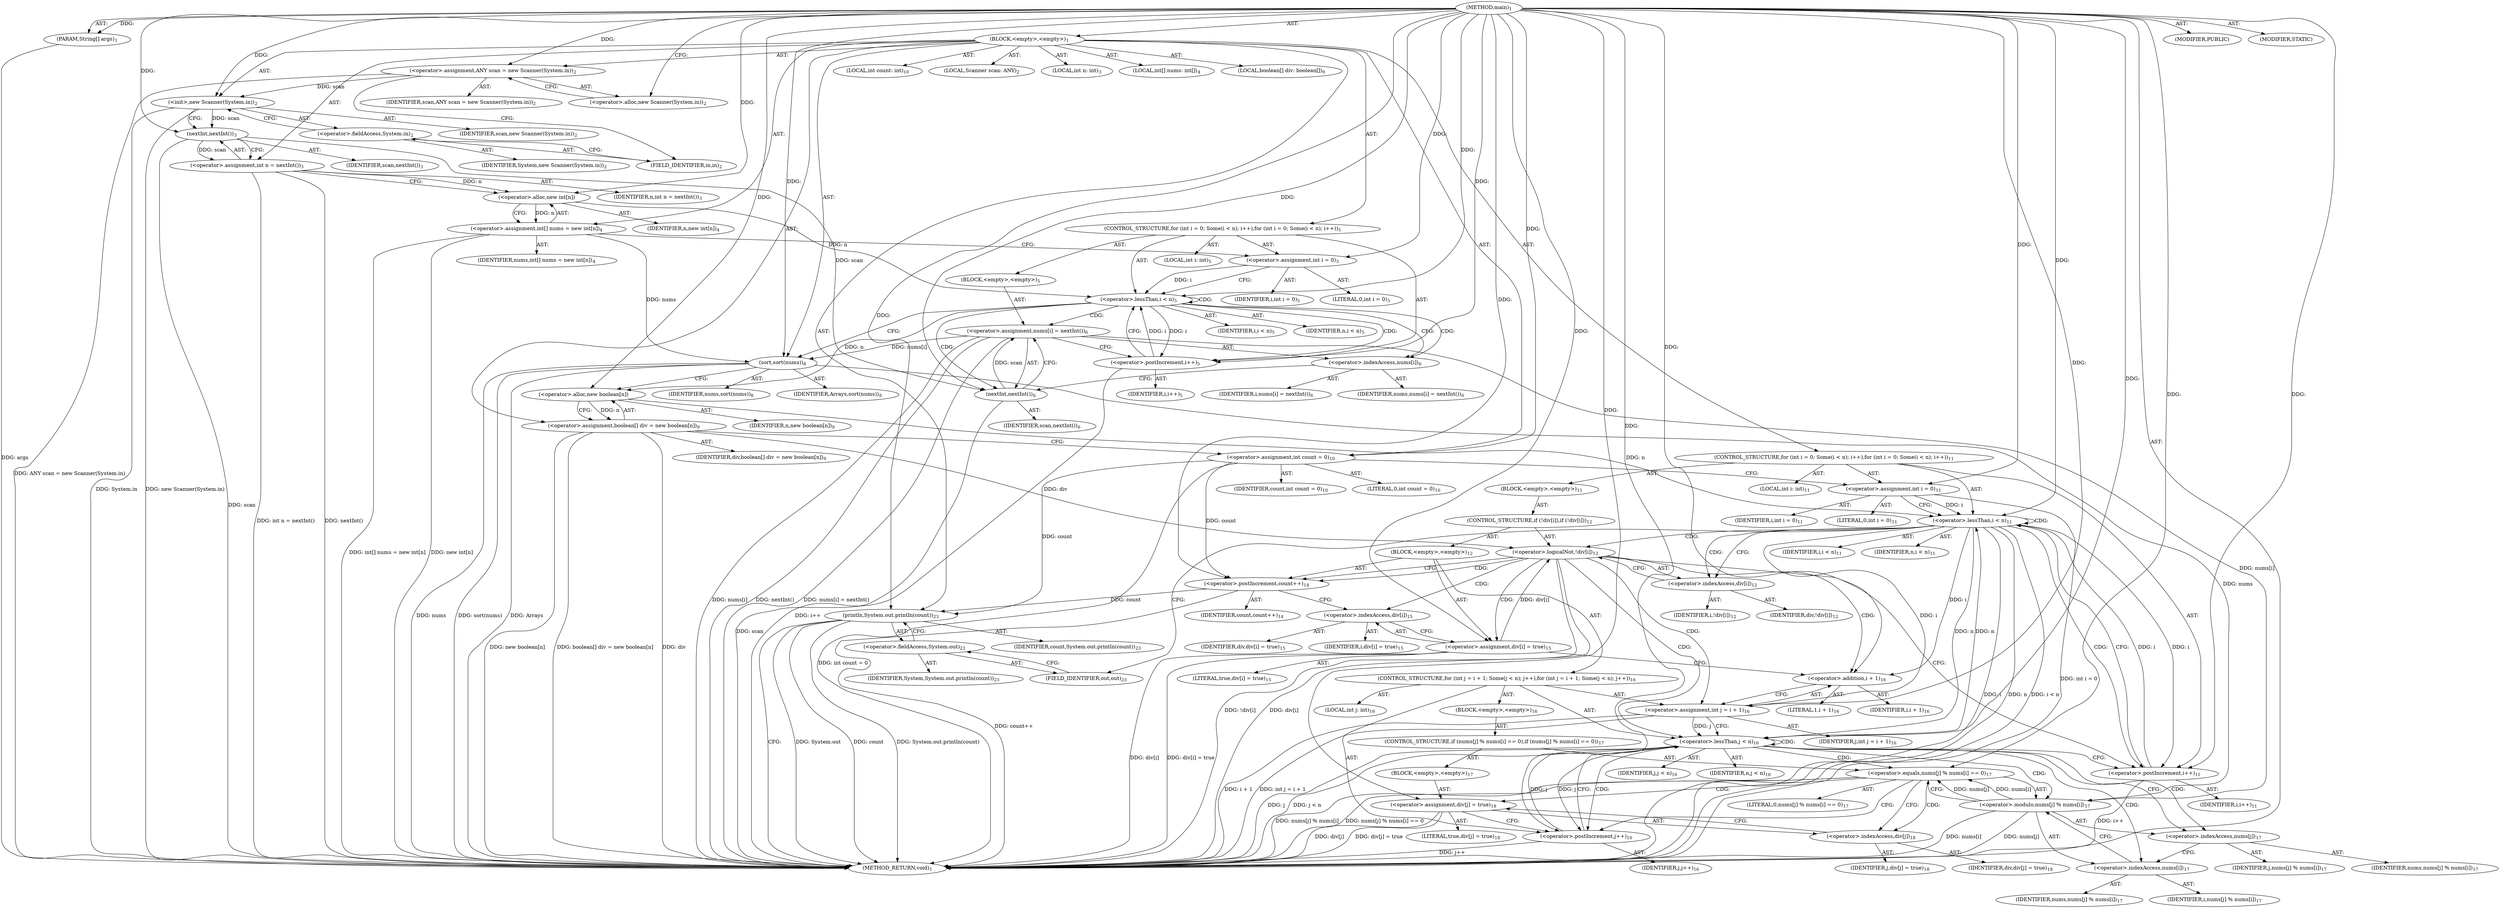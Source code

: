 digraph "main" {  
"19" [label = <(METHOD,main)<SUB>1</SUB>> ]
"20" [label = <(PARAM,String[] args)<SUB>1</SUB>> ]
"21" [label = <(BLOCK,&lt;empty&gt;,&lt;empty&gt;)<SUB>1</SUB>> ]
"4" [label = <(LOCAL,Scanner scan: ANY)<SUB>2</SUB>> ]
"22" [label = <(&lt;operator&gt;.assignment,ANY scan = new Scanner(System.in))<SUB>2</SUB>> ]
"23" [label = <(IDENTIFIER,scan,ANY scan = new Scanner(System.in))<SUB>2</SUB>> ]
"24" [label = <(&lt;operator&gt;.alloc,new Scanner(System.in))<SUB>2</SUB>> ]
"25" [label = <(&lt;init&gt;,new Scanner(System.in))<SUB>2</SUB>> ]
"3" [label = <(IDENTIFIER,scan,new Scanner(System.in))<SUB>2</SUB>> ]
"26" [label = <(&lt;operator&gt;.fieldAccess,System.in)<SUB>2</SUB>> ]
"27" [label = <(IDENTIFIER,System,new Scanner(System.in))<SUB>2</SUB>> ]
"28" [label = <(FIELD_IDENTIFIER,in,in)<SUB>2</SUB>> ]
"29" [label = <(LOCAL,int n: int)<SUB>3</SUB>> ]
"30" [label = <(&lt;operator&gt;.assignment,int n = nextInt())<SUB>3</SUB>> ]
"31" [label = <(IDENTIFIER,n,int n = nextInt())<SUB>3</SUB>> ]
"32" [label = <(nextInt,nextInt())<SUB>3</SUB>> ]
"33" [label = <(IDENTIFIER,scan,nextInt())<SUB>3</SUB>> ]
"34" [label = <(LOCAL,int[] nums: int[])<SUB>4</SUB>> ]
"35" [label = <(&lt;operator&gt;.assignment,int[] nums = new int[n])<SUB>4</SUB>> ]
"36" [label = <(IDENTIFIER,nums,int[] nums = new int[n])<SUB>4</SUB>> ]
"37" [label = <(&lt;operator&gt;.alloc,new int[n])> ]
"38" [label = <(IDENTIFIER,n,new int[n])<SUB>4</SUB>> ]
"39" [label = <(CONTROL_STRUCTURE,for (int i = 0; Some(i &lt; n); i++),for (int i = 0; Some(i &lt; n); i++))<SUB>5</SUB>> ]
"40" [label = <(LOCAL,int i: int)<SUB>5</SUB>> ]
"41" [label = <(&lt;operator&gt;.assignment,int i = 0)<SUB>5</SUB>> ]
"42" [label = <(IDENTIFIER,i,int i = 0)<SUB>5</SUB>> ]
"43" [label = <(LITERAL,0,int i = 0)<SUB>5</SUB>> ]
"44" [label = <(&lt;operator&gt;.lessThan,i &lt; n)<SUB>5</SUB>> ]
"45" [label = <(IDENTIFIER,i,i &lt; n)<SUB>5</SUB>> ]
"46" [label = <(IDENTIFIER,n,i &lt; n)<SUB>5</SUB>> ]
"47" [label = <(&lt;operator&gt;.postIncrement,i++)<SUB>5</SUB>> ]
"48" [label = <(IDENTIFIER,i,i++)<SUB>5</SUB>> ]
"49" [label = <(BLOCK,&lt;empty&gt;,&lt;empty&gt;)<SUB>5</SUB>> ]
"50" [label = <(&lt;operator&gt;.assignment,nums[i] = nextInt())<SUB>6</SUB>> ]
"51" [label = <(&lt;operator&gt;.indexAccess,nums[i])<SUB>6</SUB>> ]
"52" [label = <(IDENTIFIER,nums,nums[i] = nextInt())<SUB>6</SUB>> ]
"53" [label = <(IDENTIFIER,i,nums[i] = nextInt())<SUB>6</SUB>> ]
"54" [label = <(nextInt,nextInt())<SUB>6</SUB>> ]
"55" [label = <(IDENTIFIER,scan,nextInt())<SUB>6</SUB>> ]
"56" [label = <(sort,sort(nums))<SUB>8</SUB>> ]
"57" [label = <(IDENTIFIER,Arrays,sort(nums))<SUB>8</SUB>> ]
"58" [label = <(IDENTIFIER,nums,sort(nums))<SUB>8</SUB>> ]
"59" [label = <(LOCAL,boolean[] div: boolean[])<SUB>9</SUB>> ]
"60" [label = <(&lt;operator&gt;.assignment,boolean[] div = new boolean[n])<SUB>9</SUB>> ]
"61" [label = <(IDENTIFIER,div,boolean[] div = new boolean[n])<SUB>9</SUB>> ]
"62" [label = <(&lt;operator&gt;.alloc,new boolean[n])> ]
"63" [label = <(IDENTIFIER,n,new boolean[n])<SUB>9</SUB>> ]
"64" [label = <(LOCAL,int count: int)<SUB>10</SUB>> ]
"65" [label = <(&lt;operator&gt;.assignment,int count = 0)<SUB>10</SUB>> ]
"66" [label = <(IDENTIFIER,count,int count = 0)<SUB>10</SUB>> ]
"67" [label = <(LITERAL,0,int count = 0)<SUB>10</SUB>> ]
"68" [label = <(CONTROL_STRUCTURE,for (int i = 0; Some(i &lt; n); i++),for (int i = 0; Some(i &lt; n); i++))<SUB>11</SUB>> ]
"69" [label = <(LOCAL,int i: int)<SUB>11</SUB>> ]
"70" [label = <(&lt;operator&gt;.assignment,int i = 0)<SUB>11</SUB>> ]
"71" [label = <(IDENTIFIER,i,int i = 0)<SUB>11</SUB>> ]
"72" [label = <(LITERAL,0,int i = 0)<SUB>11</SUB>> ]
"73" [label = <(&lt;operator&gt;.lessThan,i &lt; n)<SUB>11</SUB>> ]
"74" [label = <(IDENTIFIER,i,i &lt; n)<SUB>11</SUB>> ]
"75" [label = <(IDENTIFIER,n,i &lt; n)<SUB>11</SUB>> ]
"76" [label = <(&lt;operator&gt;.postIncrement,i++)<SUB>11</SUB>> ]
"77" [label = <(IDENTIFIER,i,i++)<SUB>11</SUB>> ]
"78" [label = <(BLOCK,&lt;empty&gt;,&lt;empty&gt;)<SUB>11</SUB>> ]
"79" [label = <(CONTROL_STRUCTURE,if (!div[i]),if (!div[i]))<SUB>12</SUB>> ]
"80" [label = <(&lt;operator&gt;.logicalNot,!div[i])<SUB>12</SUB>> ]
"81" [label = <(&lt;operator&gt;.indexAccess,div[i])<SUB>12</SUB>> ]
"82" [label = <(IDENTIFIER,div,!div[i])<SUB>12</SUB>> ]
"83" [label = <(IDENTIFIER,i,!div[i])<SUB>12</SUB>> ]
"84" [label = <(BLOCK,&lt;empty&gt;,&lt;empty&gt;)<SUB>12</SUB>> ]
"85" [label = <(&lt;operator&gt;.postIncrement,count++)<SUB>14</SUB>> ]
"86" [label = <(IDENTIFIER,count,count++)<SUB>14</SUB>> ]
"87" [label = <(&lt;operator&gt;.assignment,div[i] = true)<SUB>15</SUB>> ]
"88" [label = <(&lt;operator&gt;.indexAccess,div[i])<SUB>15</SUB>> ]
"89" [label = <(IDENTIFIER,div,div[i] = true)<SUB>15</SUB>> ]
"90" [label = <(IDENTIFIER,i,div[i] = true)<SUB>15</SUB>> ]
"91" [label = <(LITERAL,true,div[i] = true)<SUB>15</SUB>> ]
"92" [label = <(CONTROL_STRUCTURE,for (int j = i + 1; Some(j &lt; n); j++),for (int j = i + 1; Some(j &lt; n); j++))<SUB>16</SUB>> ]
"93" [label = <(LOCAL,int j: int)<SUB>16</SUB>> ]
"94" [label = <(&lt;operator&gt;.assignment,int j = i + 1)<SUB>16</SUB>> ]
"95" [label = <(IDENTIFIER,j,int j = i + 1)<SUB>16</SUB>> ]
"96" [label = <(&lt;operator&gt;.addition,i + 1)<SUB>16</SUB>> ]
"97" [label = <(IDENTIFIER,i,i + 1)<SUB>16</SUB>> ]
"98" [label = <(LITERAL,1,i + 1)<SUB>16</SUB>> ]
"99" [label = <(&lt;operator&gt;.lessThan,j &lt; n)<SUB>16</SUB>> ]
"100" [label = <(IDENTIFIER,j,j &lt; n)<SUB>16</SUB>> ]
"101" [label = <(IDENTIFIER,n,j &lt; n)<SUB>16</SUB>> ]
"102" [label = <(&lt;operator&gt;.postIncrement,j++)<SUB>16</SUB>> ]
"103" [label = <(IDENTIFIER,j,j++)<SUB>16</SUB>> ]
"104" [label = <(BLOCK,&lt;empty&gt;,&lt;empty&gt;)<SUB>16</SUB>> ]
"105" [label = <(CONTROL_STRUCTURE,if (nums[j] % nums[i] == 0),if (nums[j] % nums[i] == 0))<SUB>17</SUB>> ]
"106" [label = <(&lt;operator&gt;.equals,nums[j] % nums[i] == 0)<SUB>17</SUB>> ]
"107" [label = <(&lt;operator&gt;.modulo,nums[j] % nums[i])<SUB>17</SUB>> ]
"108" [label = <(&lt;operator&gt;.indexAccess,nums[j])<SUB>17</SUB>> ]
"109" [label = <(IDENTIFIER,nums,nums[j] % nums[i])<SUB>17</SUB>> ]
"110" [label = <(IDENTIFIER,j,nums[j] % nums[i])<SUB>17</SUB>> ]
"111" [label = <(&lt;operator&gt;.indexAccess,nums[i])<SUB>17</SUB>> ]
"112" [label = <(IDENTIFIER,nums,nums[j] % nums[i])<SUB>17</SUB>> ]
"113" [label = <(IDENTIFIER,i,nums[j] % nums[i])<SUB>17</SUB>> ]
"114" [label = <(LITERAL,0,nums[j] % nums[i] == 0)<SUB>17</SUB>> ]
"115" [label = <(BLOCK,&lt;empty&gt;,&lt;empty&gt;)<SUB>17</SUB>> ]
"116" [label = <(&lt;operator&gt;.assignment,div[j] = true)<SUB>18</SUB>> ]
"117" [label = <(&lt;operator&gt;.indexAccess,div[j])<SUB>18</SUB>> ]
"118" [label = <(IDENTIFIER,div,div[j] = true)<SUB>18</SUB>> ]
"119" [label = <(IDENTIFIER,j,div[j] = true)<SUB>18</SUB>> ]
"120" [label = <(LITERAL,true,div[j] = true)<SUB>18</SUB>> ]
"121" [label = <(println,System.out.println(count))<SUB>23</SUB>> ]
"122" [label = <(&lt;operator&gt;.fieldAccess,System.out)<SUB>23</SUB>> ]
"123" [label = <(IDENTIFIER,System,System.out.println(count))<SUB>23</SUB>> ]
"124" [label = <(FIELD_IDENTIFIER,out,out)<SUB>23</SUB>> ]
"125" [label = <(IDENTIFIER,count,System.out.println(count))<SUB>23</SUB>> ]
"126" [label = <(MODIFIER,PUBLIC)> ]
"127" [label = <(MODIFIER,STATIC)> ]
"128" [label = <(METHOD_RETURN,void)<SUB>1</SUB>> ]
  "19" -> "20"  [ label = "AST: "] 
  "19" -> "21"  [ label = "AST: "] 
  "19" -> "126"  [ label = "AST: "] 
  "19" -> "127"  [ label = "AST: "] 
  "19" -> "128"  [ label = "AST: "] 
  "21" -> "4"  [ label = "AST: "] 
  "21" -> "22"  [ label = "AST: "] 
  "21" -> "25"  [ label = "AST: "] 
  "21" -> "29"  [ label = "AST: "] 
  "21" -> "30"  [ label = "AST: "] 
  "21" -> "34"  [ label = "AST: "] 
  "21" -> "35"  [ label = "AST: "] 
  "21" -> "39"  [ label = "AST: "] 
  "21" -> "56"  [ label = "AST: "] 
  "21" -> "59"  [ label = "AST: "] 
  "21" -> "60"  [ label = "AST: "] 
  "21" -> "64"  [ label = "AST: "] 
  "21" -> "65"  [ label = "AST: "] 
  "21" -> "68"  [ label = "AST: "] 
  "21" -> "121"  [ label = "AST: "] 
  "22" -> "23"  [ label = "AST: "] 
  "22" -> "24"  [ label = "AST: "] 
  "25" -> "3"  [ label = "AST: "] 
  "25" -> "26"  [ label = "AST: "] 
  "26" -> "27"  [ label = "AST: "] 
  "26" -> "28"  [ label = "AST: "] 
  "30" -> "31"  [ label = "AST: "] 
  "30" -> "32"  [ label = "AST: "] 
  "32" -> "33"  [ label = "AST: "] 
  "35" -> "36"  [ label = "AST: "] 
  "35" -> "37"  [ label = "AST: "] 
  "37" -> "38"  [ label = "AST: "] 
  "39" -> "40"  [ label = "AST: "] 
  "39" -> "41"  [ label = "AST: "] 
  "39" -> "44"  [ label = "AST: "] 
  "39" -> "47"  [ label = "AST: "] 
  "39" -> "49"  [ label = "AST: "] 
  "41" -> "42"  [ label = "AST: "] 
  "41" -> "43"  [ label = "AST: "] 
  "44" -> "45"  [ label = "AST: "] 
  "44" -> "46"  [ label = "AST: "] 
  "47" -> "48"  [ label = "AST: "] 
  "49" -> "50"  [ label = "AST: "] 
  "50" -> "51"  [ label = "AST: "] 
  "50" -> "54"  [ label = "AST: "] 
  "51" -> "52"  [ label = "AST: "] 
  "51" -> "53"  [ label = "AST: "] 
  "54" -> "55"  [ label = "AST: "] 
  "56" -> "57"  [ label = "AST: "] 
  "56" -> "58"  [ label = "AST: "] 
  "60" -> "61"  [ label = "AST: "] 
  "60" -> "62"  [ label = "AST: "] 
  "62" -> "63"  [ label = "AST: "] 
  "65" -> "66"  [ label = "AST: "] 
  "65" -> "67"  [ label = "AST: "] 
  "68" -> "69"  [ label = "AST: "] 
  "68" -> "70"  [ label = "AST: "] 
  "68" -> "73"  [ label = "AST: "] 
  "68" -> "76"  [ label = "AST: "] 
  "68" -> "78"  [ label = "AST: "] 
  "70" -> "71"  [ label = "AST: "] 
  "70" -> "72"  [ label = "AST: "] 
  "73" -> "74"  [ label = "AST: "] 
  "73" -> "75"  [ label = "AST: "] 
  "76" -> "77"  [ label = "AST: "] 
  "78" -> "79"  [ label = "AST: "] 
  "79" -> "80"  [ label = "AST: "] 
  "79" -> "84"  [ label = "AST: "] 
  "80" -> "81"  [ label = "AST: "] 
  "81" -> "82"  [ label = "AST: "] 
  "81" -> "83"  [ label = "AST: "] 
  "84" -> "85"  [ label = "AST: "] 
  "84" -> "87"  [ label = "AST: "] 
  "84" -> "92"  [ label = "AST: "] 
  "85" -> "86"  [ label = "AST: "] 
  "87" -> "88"  [ label = "AST: "] 
  "87" -> "91"  [ label = "AST: "] 
  "88" -> "89"  [ label = "AST: "] 
  "88" -> "90"  [ label = "AST: "] 
  "92" -> "93"  [ label = "AST: "] 
  "92" -> "94"  [ label = "AST: "] 
  "92" -> "99"  [ label = "AST: "] 
  "92" -> "102"  [ label = "AST: "] 
  "92" -> "104"  [ label = "AST: "] 
  "94" -> "95"  [ label = "AST: "] 
  "94" -> "96"  [ label = "AST: "] 
  "96" -> "97"  [ label = "AST: "] 
  "96" -> "98"  [ label = "AST: "] 
  "99" -> "100"  [ label = "AST: "] 
  "99" -> "101"  [ label = "AST: "] 
  "102" -> "103"  [ label = "AST: "] 
  "104" -> "105"  [ label = "AST: "] 
  "105" -> "106"  [ label = "AST: "] 
  "105" -> "115"  [ label = "AST: "] 
  "106" -> "107"  [ label = "AST: "] 
  "106" -> "114"  [ label = "AST: "] 
  "107" -> "108"  [ label = "AST: "] 
  "107" -> "111"  [ label = "AST: "] 
  "108" -> "109"  [ label = "AST: "] 
  "108" -> "110"  [ label = "AST: "] 
  "111" -> "112"  [ label = "AST: "] 
  "111" -> "113"  [ label = "AST: "] 
  "115" -> "116"  [ label = "AST: "] 
  "116" -> "117"  [ label = "AST: "] 
  "116" -> "120"  [ label = "AST: "] 
  "117" -> "118"  [ label = "AST: "] 
  "117" -> "119"  [ label = "AST: "] 
  "121" -> "122"  [ label = "AST: "] 
  "121" -> "125"  [ label = "AST: "] 
  "122" -> "123"  [ label = "AST: "] 
  "122" -> "124"  [ label = "AST: "] 
  "22" -> "28"  [ label = "CFG: "] 
  "25" -> "32"  [ label = "CFG: "] 
  "30" -> "37"  [ label = "CFG: "] 
  "35" -> "41"  [ label = "CFG: "] 
  "56" -> "62"  [ label = "CFG: "] 
  "60" -> "65"  [ label = "CFG: "] 
  "65" -> "70"  [ label = "CFG: "] 
  "121" -> "128"  [ label = "CFG: "] 
  "24" -> "22"  [ label = "CFG: "] 
  "26" -> "25"  [ label = "CFG: "] 
  "32" -> "30"  [ label = "CFG: "] 
  "37" -> "35"  [ label = "CFG: "] 
  "41" -> "44"  [ label = "CFG: "] 
  "44" -> "51"  [ label = "CFG: "] 
  "44" -> "56"  [ label = "CFG: "] 
  "47" -> "44"  [ label = "CFG: "] 
  "62" -> "60"  [ label = "CFG: "] 
  "70" -> "73"  [ label = "CFG: "] 
  "73" -> "81"  [ label = "CFG: "] 
  "73" -> "124"  [ label = "CFG: "] 
  "76" -> "73"  [ label = "CFG: "] 
  "122" -> "121"  [ label = "CFG: "] 
  "28" -> "26"  [ label = "CFG: "] 
  "50" -> "47"  [ label = "CFG: "] 
  "124" -> "122"  [ label = "CFG: "] 
  "51" -> "54"  [ label = "CFG: "] 
  "54" -> "50"  [ label = "CFG: "] 
  "80" -> "85"  [ label = "CFG: "] 
  "80" -> "76"  [ label = "CFG: "] 
  "81" -> "80"  [ label = "CFG: "] 
  "85" -> "88"  [ label = "CFG: "] 
  "87" -> "96"  [ label = "CFG: "] 
  "88" -> "87"  [ label = "CFG: "] 
  "94" -> "99"  [ label = "CFG: "] 
  "99" -> "108"  [ label = "CFG: "] 
  "99" -> "76"  [ label = "CFG: "] 
  "102" -> "99"  [ label = "CFG: "] 
  "96" -> "94"  [ label = "CFG: "] 
  "106" -> "117"  [ label = "CFG: "] 
  "106" -> "102"  [ label = "CFG: "] 
  "107" -> "106"  [ label = "CFG: "] 
  "116" -> "102"  [ label = "CFG: "] 
  "108" -> "111"  [ label = "CFG: "] 
  "111" -> "107"  [ label = "CFG: "] 
  "117" -> "116"  [ label = "CFG: "] 
  "19" -> "24"  [ label = "CFG: "] 
  "20" -> "128"  [ label = "DDG: args"] 
  "22" -> "128"  [ label = "DDG: ANY scan = new Scanner(System.in)"] 
  "25" -> "128"  [ label = "DDG: System.in"] 
  "25" -> "128"  [ label = "DDG: new Scanner(System.in)"] 
  "32" -> "128"  [ label = "DDG: scan"] 
  "30" -> "128"  [ label = "DDG: nextInt()"] 
  "30" -> "128"  [ label = "DDG: int n = nextInt()"] 
  "35" -> "128"  [ label = "DDG: new int[n]"] 
  "35" -> "128"  [ label = "DDG: int[] nums = new int[n]"] 
  "56" -> "128"  [ label = "DDG: nums"] 
  "56" -> "128"  [ label = "DDG: sort(nums)"] 
  "60" -> "128"  [ label = "DDG: div"] 
  "60" -> "128"  [ label = "DDG: new boolean[n]"] 
  "60" -> "128"  [ label = "DDG: boolean[] div = new boolean[n]"] 
  "65" -> "128"  [ label = "DDG: int count = 0"] 
  "70" -> "128"  [ label = "DDG: int i = 0"] 
  "73" -> "128"  [ label = "DDG: i"] 
  "73" -> "128"  [ label = "DDG: n"] 
  "73" -> "128"  [ label = "DDG: i &lt; n"] 
  "121" -> "128"  [ label = "DDG: System.out"] 
  "121" -> "128"  [ label = "DDG: count"] 
  "121" -> "128"  [ label = "DDG: System.out.println(count)"] 
  "80" -> "128"  [ label = "DDG: div[i]"] 
  "80" -> "128"  [ label = "DDG: !div[i]"] 
  "85" -> "128"  [ label = "DDG: count++"] 
  "87" -> "128"  [ label = "DDG: div[i]"] 
  "87" -> "128"  [ label = "DDG: div[i] = true"] 
  "94" -> "128"  [ label = "DDG: i + 1"] 
  "94" -> "128"  [ label = "DDG: int j = i + 1"] 
  "99" -> "128"  [ label = "DDG: j"] 
  "99" -> "128"  [ label = "DDG: j &lt; n"] 
  "76" -> "128"  [ label = "DDG: i++"] 
  "107" -> "128"  [ label = "DDG: nums[j]"] 
  "107" -> "128"  [ label = "DDG: nums[i]"] 
  "106" -> "128"  [ label = "DDG: nums[j] % nums[i]"] 
  "106" -> "128"  [ label = "DDG: nums[j] % nums[i] == 0"] 
  "116" -> "128"  [ label = "DDG: div[j]"] 
  "116" -> "128"  [ label = "DDG: div[j] = true"] 
  "102" -> "128"  [ label = "DDG: j++"] 
  "50" -> "128"  [ label = "DDG: nums[i]"] 
  "54" -> "128"  [ label = "DDG: scan"] 
  "50" -> "128"  [ label = "DDG: nextInt()"] 
  "50" -> "128"  [ label = "DDG: nums[i] = nextInt()"] 
  "47" -> "128"  [ label = "DDG: i++"] 
  "56" -> "128"  [ label = "DDG: Arrays"] 
  "19" -> "20"  [ label = "DDG: "] 
  "19" -> "22"  [ label = "DDG: "] 
  "32" -> "30"  [ label = "DDG: scan"] 
  "37" -> "35"  [ label = "DDG: n"] 
  "62" -> "60"  [ label = "DDG: n"] 
  "19" -> "65"  [ label = "DDG: "] 
  "22" -> "25"  [ label = "DDG: scan"] 
  "19" -> "25"  [ label = "DDG: "] 
  "19" -> "41"  [ label = "DDG: "] 
  "19" -> "56"  [ label = "DDG: "] 
  "35" -> "56"  [ label = "DDG: nums"] 
  "50" -> "56"  [ label = "DDG: nums[i]"] 
  "19" -> "70"  [ label = "DDG: "] 
  "65" -> "121"  [ label = "DDG: count"] 
  "85" -> "121"  [ label = "DDG: count"] 
  "19" -> "121"  [ label = "DDG: "] 
  "25" -> "32"  [ label = "DDG: scan"] 
  "19" -> "32"  [ label = "DDG: "] 
  "30" -> "37"  [ label = "DDG: n"] 
  "19" -> "37"  [ label = "DDG: "] 
  "41" -> "44"  [ label = "DDG: i"] 
  "47" -> "44"  [ label = "DDG: i"] 
  "19" -> "44"  [ label = "DDG: "] 
  "37" -> "44"  [ label = "DDG: n"] 
  "44" -> "47"  [ label = "DDG: i"] 
  "19" -> "47"  [ label = "DDG: "] 
  "54" -> "50"  [ label = "DDG: scan"] 
  "44" -> "62"  [ label = "DDG: n"] 
  "19" -> "62"  [ label = "DDG: "] 
  "70" -> "73"  [ label = "DDG: i"] 
  "76" -> "73"  [ label = "DDG: i"] 
  "19" -> "73"  [ label = "DDG: "] 
  "62" -> "73"  [ label = "DDG: n"] 
  "99" -> "73"  [ label = "DDG: n"] 
  "73" -> "76"  [ label = "DDG: i"] 
  "19" -> "76"  [ label = "DDG: "] 
  "32" -> "54"  [ label = "DDG: scan"] 
  "19" -> "54"  [ label = "DDG: "] 
  "60" -> "80"  [ label = "DDG: div"] 
  "87" -> "80"  [ label = "DDG: div[i]"] 
  "19" -> "87"  [ label = "DDG: "] 
  "65" -> "85"  [ label = "DDG: count"] 
  "19" -> "85"  [ label = "DDG: "] 
  "73" -> "94"  [ label = "DDG: i"] 
  "19" -> "94"  [ label = "DDG: "] 
  "94" -> "99"  [ label = "DDG: j"] 
  "102" -> "99"  [ label = "DDG: j"] 
  "19" -> "99"  [ label = "DDG: "] 
  "73" -> "99"  [ label = "DDG: n"] 
  "99" -> "102"  [ label = "DDG: j"] 
  "19" -> "102"  [ label = "DDG: "] 
  "73" -> "96"  [ label = "DDG: i"] 
  "19" -> "96"  [ label = "DDG: "] 
  "107" -> "106"  [ label = "DDG: nums[j]"] 
  "107" -> "106"  [ label = "DDG: nums[i]"] 
  "19" -> "106"  [ label = "DDG: "] 
  "19" -> "116"  [ label = "DDG: "] 
  "56" -> "107"  [ label = "DDG: nums"] 
  "50" -> "107"  [ label = "DDG: nums[i]"] 
  "44" -> "47"  [ label = "CDG: "] 
  "44" -> "51"  [ label = "CDG: "] 
  "44" -> "50"  [ label = "CDG: "] 
  "44" -> "44"  [ label = "CDG: "] 
  "44" -> "54"  [ label = "CDG: "] 
  "73" -> "73"  [ label = "CDG: "] 
  "73" -> "81"  [ label = "CDG: "] 
  "73" -> "76"  [ label = "CDG: "] 
  "73" -> "80"  [ label = "CDG: "] 
  "80" -> "94"  [ label = "CDG: "] 
  "80" -> "96"  [ label = "CDG: "] 
  "80" -> "99"  [ label = "CDG: "] 
  "80" -> "85"  [ label = "CDG: "] 
  "80" -> "87"  [ label = "CDG: "] 
  "80" -> "88"  [ label = "CDG: "] 
  "99" -> "107"  [ label = "CDG: "] 
  "99" -> "99"  [ label = "CDG: "] 
  "99" -> "102"  [ label = "CDG: "] 
  "99" -> "106"  [ label = "CDG: "] 
  "99" -> "108"  [ label = "CDG: "] 
  "99" -> "111"  [ label = "CDG: "] 
  "106" -> "116"  [ label = "CDG: "] 
  "106" -> "117"  [ label = "CDG: "] 
}
